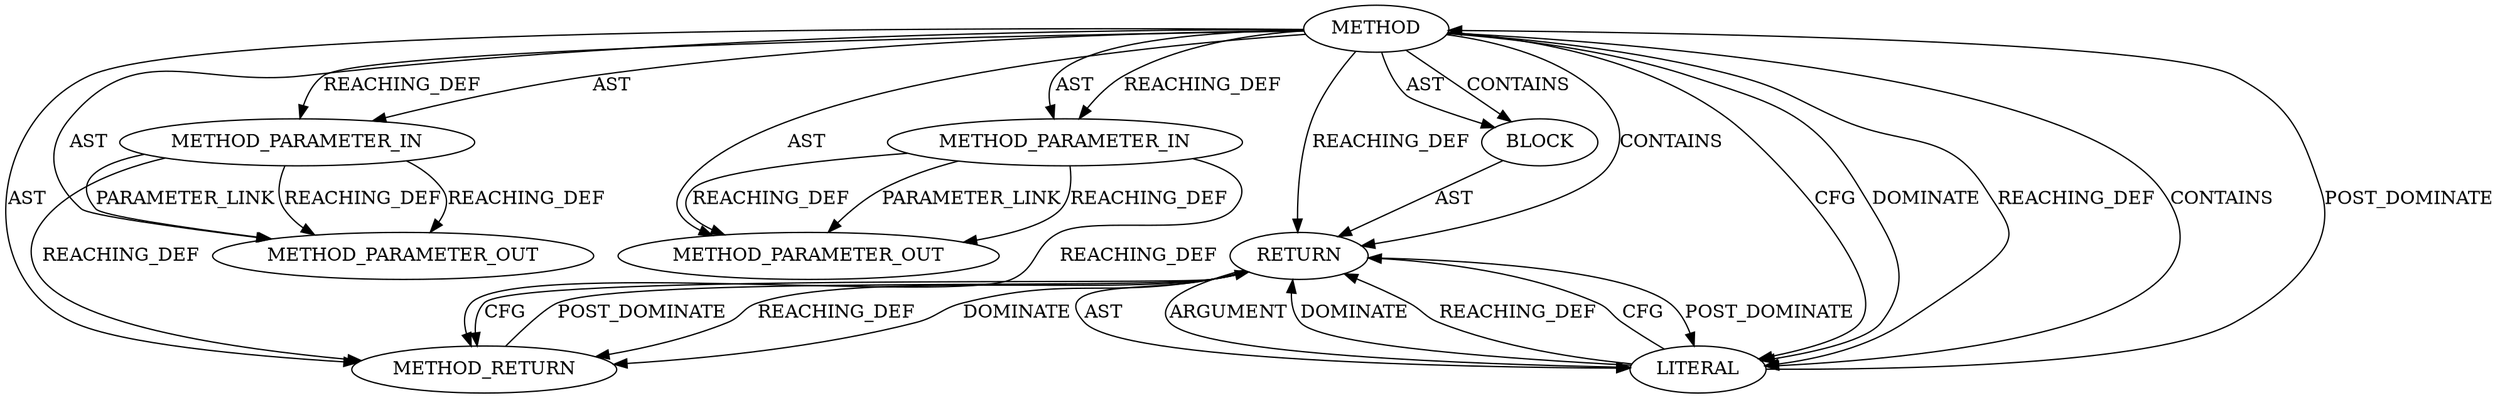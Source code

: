 digraph {
  528 [label=METHOD COLUMN_NUMBER=1 LINE_NUMBER=257 COLUMN_NUMBER_END=1 IS_EXTERNAL=false SIGNATURE="int tls_device_decrypted (sock*,tls_context*)" NAME="tls_device_decrypted" AST_PARENT_TYPE="TYPE_DECL" AST_PARENT_FULL_NAME="tls.h:<global>" ORDER=70 CODE="static inline int
tls_device_decrypted(struct sock *sk, struct tls_context *tls_ctx)
{
	return 0;
}" FULL_NAME="tls_device_decrypted" LINE_NUMBER_END=261 FILENAME="tls.h"]
  532 [label=RETURN ORDER=1 ARGUMENT_INDEX=-1 CODE="return 0;" COLUMN_NUMBER=2 LINE_NUMBER=260]
  534 [label=METHOD_RETURN ORDER=4 CODE="RET" COLUMN_NUMBER=1 LINE_NUMBER=257 TYPE_FULL_NAME="int" EVALUATION_STRATEGY="BY_VALUE"]
  533 [label=LITERAL ORDER=1 ARGUMENT_INDEX=-1 CODE="0" COLUMN_NUMBER=9 LINE_NUMBER=260 TYPE_FULL_NAME="int"]
  21245 [label=METHOD_PARAMETER_OUT ORDER=1 CODE="struct sock *sk" IS_VARIADIC=false COLUMN_NUMBER=22 LINE_NUMBER=258 TYPE_FULL_NAME="sock*" EVALUATION_STRATEGY="BY_VALUE" INDEX=1 NAME="sk"]
  531 [label=BLOCK ORDER=3 ARGUMENT_INDEX=-1 CODE="{
	return 0;
}" COLUMN_NUMBER=1 LINE_NUMBER=259 TYPE_FULL_NAME="void"]
  530 [label=METHOD_PARAMETER_IN ORDER=2 CODE="struct tls_context *tls_ctx" IS_VARIADIC=false COLUMN_NUMBER=39 LINE_NUMBER=258 TYPE_FULL_NAME="tls_context*" EVALUATION_STRATEGY="BY_VALUE" INDEX=2 NAME="tls_ctx"]
  529 [label=METHOD_PARAMETER_IN ORDER=1 CODE="struct sock *sk" IS_VARIADIC=false COLUMN_NUMBER=22 LINE_NUMBER=258 TYPE_FULL_NAME="sock*" EVALUATION_STRATEGY="BY_VALUE" INDEX=1 NAME="sk"]
  21246 [label=METHOD_PARAMETER_OUT ORDER=2 CODE="struct tls_context *tls_ctx" IS_VARIADIC=false COLUMN_NUMBER=39 LINE_NUMBER=258 TYPE_FULL_NAME="tls_context*" EVALUATION_STRATEGY="BY_VALUE" INDEX=2 NAME="tls_ctx"]
  528 -> 529 [label=AST ]
  528 -> 21246 [label=AST ]
  528 -> 21245 [label=AST ]
  534 -> 532 [label=POST_DOMINATE ]
  532 -> 534 [label=REACHING_DEF VARIABLE="<RET>"]
  528 -> 530 [label=AST ]
  528 -> 532 [label=CONTAINS ]
  528 -> 534 [label=AST ]
  528 -> 533 [label=CFG ]
  529 -> 21245 [label=PARAMETER_LINK ]
  528 -> 531 [label=CONTAINS ]
  532 -> 534 [label=DOMINATE ]
  533 -> 532 [label=DOMINATE ]
  528 -> 530 [label=REACHING_DEF VARIABLE=""]
  533 -> 528 [label=POST_DOMINATE ]
  532 -> 533 [label=POST_DOMINATE ]
  530 -> 21246 [label=REACHING_DEF VARIABLE="tls_ctx"]
  530 -> 21246 [label=REACHING_DEF VARIABLE="tls_ctx"]
  530 -> 534 [label=REACHING_DEF VARIABLE="tls_ctx"]
  530 -> 21246 [label=PARAMETER_LINK ]
  529 -> 21245 [label=REACHING_DEF VARIABLE="sk"]
  529 -> 21245 [label=REACHING_DEF VARIABLE="sk"]
  532 -> 533 [label=AST ]
  528 -> 529 [label=REACHING_DEF VARIABLE=""]
  533 -> 532 [label=REACHING_DEF VARIABLE="0"]
  529 -> 534 [label=REACHING_DEF VARIABLE="sk"]
  528 -> 532 [label=REACHING_DEF VARIABLE=""]
  528 -> 533 [label=DOMINATE ]
  528 -> 533 [label=REACHING_DEF VARIABLE=""]
  532 -> 534 [label=CFG ]
  528 -> 533 [label=CONTAINS ]
  533 -> 532 [label=CFG ]
  531 -> 532 [label=AST ]
  528 -> 531 [label=AST ]
  532 -> 533 [label=ARGUMENT ]
}
